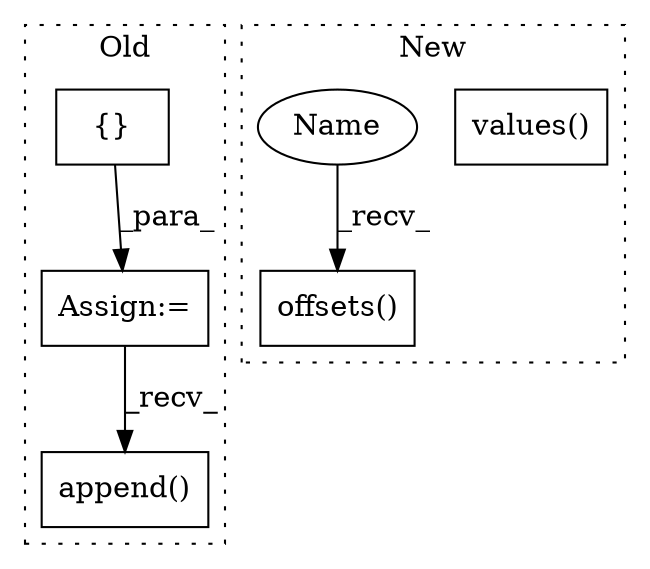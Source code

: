 digraph G {
subgraph cluster0 {
1 [label="append()" a="75" s="12818,12837" l="14,1" shape="box"];
4 [label="{}" a="59" s="12241,12241" l="2,1" shape="box"];
5 [label="Assign:=" a="68" s="12238" l="3" shape="box"];
label = "Old";
style="dotted";
}
subgraph cluster1 {
2 [label="offsets()" a="75" s="12065" l="14" shape="box"];
3 [label="values()" a="75" s="12049" l="13" shape="box"];
6 [label="Name" a="87" s="12065" l="4" shape="ellipse"];
label = "New";
style="dotted";
}
4 -> 5 [label="_para_"];
5 -> 1 [label="_recv_"];
6 -> 2 [label="_recv_"];
}